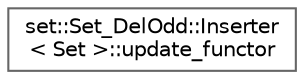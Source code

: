 digraph "类继承关系图"
{
 // LATEX_PDF_SIZE
  bgcolor="transparent";
  edge [fontname=Helvetica,fontsize=10,labelfontname=Helvetica,labelfontsize=10];
  node [fontname=Helvetica,fontsize=10,shape=box,height=0.2,width=0.4];
  rankdir="LR";
  Node0 [id="Node000000",label="set::Set_DelOdd::Inserter\l\< Set \>::update_functor",height=0.2,width=0.4,color="grey40", fillcolor="white", style="filled",URL="$structset_1_1_set___del_odd_1_1_inserter_1_1update__functor.html",tooltip=" "];
}
